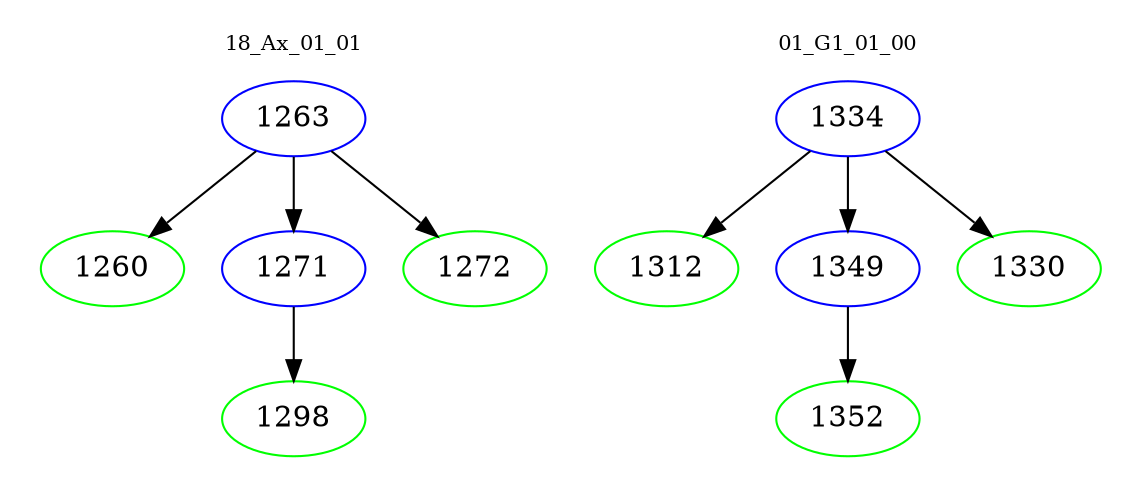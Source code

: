 digraph{
subgraph cluster_0 {
color = white
label = "18_Ax_01_01";
fontsize=10;
T0_1263 [label="1263", color="blue"]
T0_1263 -> T0_1260 [color="black"]
T0_1260 [label="1260", color="green"]
T0_1263 -> T0_1271 [color="black"]
T0_1271 [label="1271", color="blue"]
T0_1271 -> T0_1298 [color="black"]
T0_1298 [label="1298", color="green"]
T0_1263 -> T0_1272 [color="black"]
T0_1272 [label="1272", color="green"]
}
subgraph cluster_1 {
color = white
label = "01_G1_01_00";
fontsize=10;
T1_1334 [label="1334", color="blue"]
T1_1334 -> T1_1312 [color="black"]
T1_1312 [label="1312", color="green"]
T1_1334 -> T1_1349 [color="black"]
T1_1349 [label="1349", color="blue"]
T1_1349 -> T1_1352 [color="black"]
T1_1352 [label="1352", color="green"]
T1_1334 -> T1_1330 [color="black"]
T1_1330 [label="1330", color="green"]
}
}
